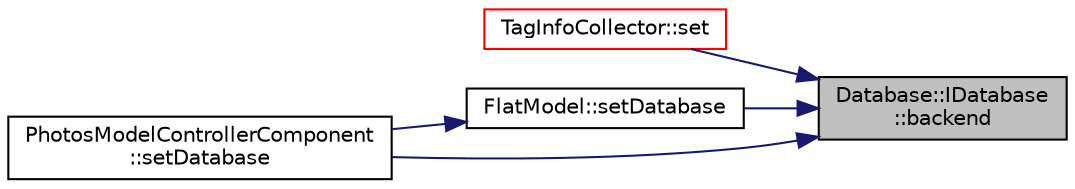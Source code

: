 digraph "Database::IDatabase::backend"
{
 // LATEX_PDF_SIZE
  edge [fontname="Helvetica",fontsize="10",labelfontname="Helvetica",labelfontsize="10"];
  node [fontname="Helvetica",fontsize="10",shape=record];
  rankdir="RL";
  Node1 [label="Database::IDatabase\l::backend",height=0.2,width=0.4,color="black", fillcolor="grey75", style="filled", fontcolor="black",tooltip=" "];
  Node1 -> Node2 [dir="back",color="midnightblue",fontsize="10",style="solid",fontname="Helvetica"];
  Node2 [label="TagInfoCollector::set",height=0.2,width=0.4,color="red", fillcolor="white", style="filled",URL="$class_tag_info_collector.html#aec9fe80391af5e8f10a25bb4f7bc3f4b",tooltip=" "];
  Node1 -> Node6 [dir="back",color="midnightblue",fontsize="10",style="solid",fontname="Helvetica"];
  Node6 [label="FlatModel::setDatabase",height=0.2,width=0.4,color="black", fillcolor="white", style="filled",URL="$class_flat_model.html#a2737a8ce4698c5aa45a9b9c50b799aea",tooltip=" "];
  Node6 -> Node7 [dir="back",color="midnightblue",fontsize="10",style="solid",fontname="Helvetica"];
  Node7 [label="PhotosModelControllerComponent\l::setDatabase",height=0.2,width=0.4,color="black", fillcolor="white", style="filled",URL="$class_photos_model_controller_component.html#a42e1fbf8b1e05e08767d92e8266f29c8",tooltip=" "];
  Node1 -> Node7 [dir="back",color="midnightblue",fontsize="10",style="solid",fontname="Helvetica"];
}
